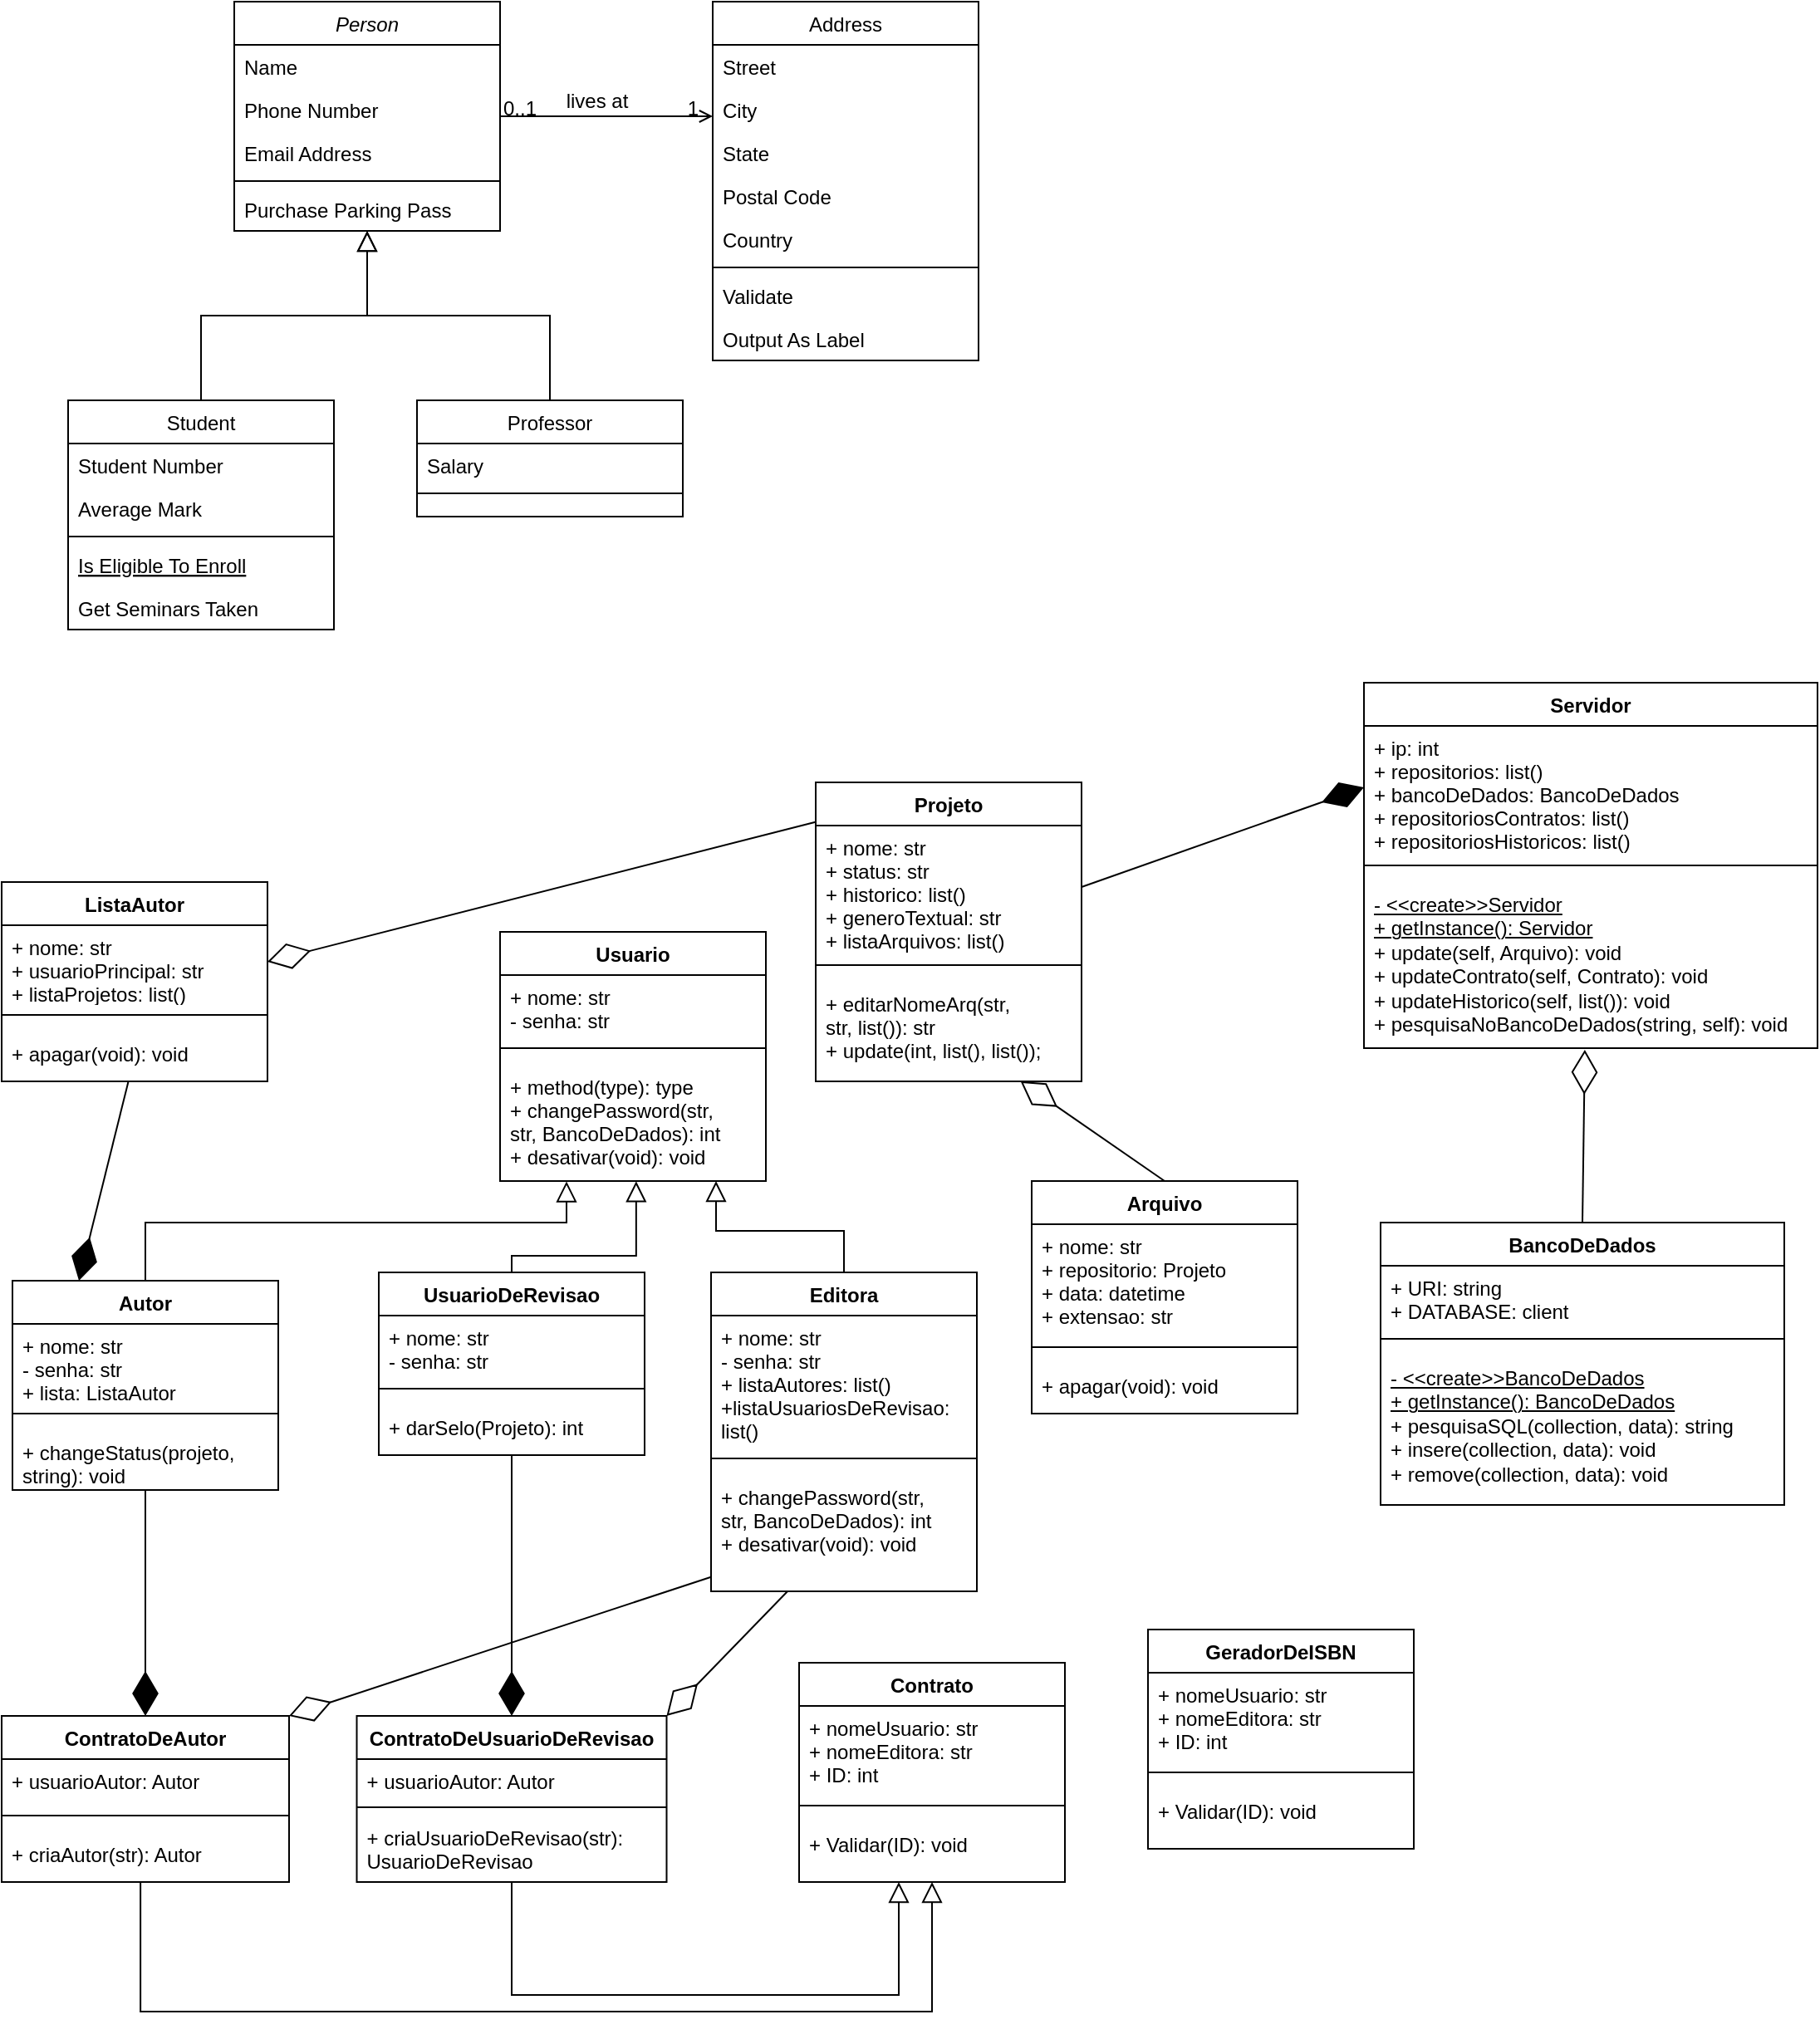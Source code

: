<mxfile version="16.5.3" type="github">
  <diagram id="C5RBs43oDa-KdzZeNtuy" name="Page-1">
    <mxGraphModel dx="827" dy="472" grid="1" gridSize="10" guides="1" tooltips="1" connect="1" arrows="1" fold="1" page="1" pageScale="1" pageWidth="827" pageHeight="1169" math="0" shadow="0">
      <root>
        <mxCell id="WIyWlLk6GJQsqaUBKTNV-0" />
        <mxCell id="WIyWlLk6GJQsqaUBKTNV-1" parent="WIyWlLk6GJQsqaUBKTNV-0" />
        <mxCell id="zkfFHV4jXpPFQw0GAbJ--0" value="Person" style="swimlane;fontStyle=2;align=center;verticalAlign=top;childLayout=stackLayout;horizontal=1;startSize=26;horizontalStack=0;resizeParent=1;resizeLast=0;collapsible=1;marginBottom=0;rounded=0;shadow=0;strokeWidth=1;" parent="WIyWlLk6GJQsqaUBKTNV-1" vertex="1">
          <mxGeometry x="160" y="130" width="160" height="138" as="geometry">
            <mxRectangle x="230" y="140" width="160" height="26" as="alternateBounds" />
          </mxGeometry>
        </mxCell>
        <mxCell id="zkfFHV4jXpPFQw0GAbJ--1" value="Name" style="text;align=left;verticalAlign=top;spacingLeft=4;spacingRight=4;overflow=hidden;rotatable=0;points=[[0,0.5],[1,0.5]];portConstraint=eastwest;" parent="zkfFHV4jXpPFQw0GAbJ--0" vertex="1">
          <mxGeometry y="26" width="160" height="26" as="geometry" />
        </mxCell>
        <mxCell id="zkfFHV4jXpPFQw0GAbJ--2" value="Phone Number" style="text;align=left;verticalAlign=top;spacingLeft=4;spacingRight=4;overflow=hidden;rotatable=0;points=[[0,0.5],[1,0.5]];portConstraint=eastwest;rounded=0;shadow=0;html=0;" parent="zkfFHV4jXpPFQw0GAbJ--0" vertex="1">
          <mxGeometry y="52" width="160" height="26" as="geometry" />
        </mxCell>
        <mxCell id="zkfFHV4jXpPFQw0GAbJ--3" value="Email Address" style="text;align=left;verticalAlign=top;spacingLeft=4;spacingRight=4;overflow=hidden;rotatable=0;points=[[0,0.5],[1,0.5]];portConstraint=eastwest;rounded=0;shadow=0;html=0;" parent="zkfFHV4jXpPFQw0GAbJ--0" vertex="1">
          <mxGeometry y="78" width="160" height="26" as="geometry" />
        </mxCell>
        <mxCell id="zkfFHV4jXpPFQw0GAbJ--4" value="" style="line;html=1;strokeWidth=1;align=left;verticalAlign=middle;spacingTop=-1;spacingLeft=3;spacingRight=3;rotatable=0;labelPosition=right;points=[];portConstraint=eastwest;" parent="zkfFHV4jXpPFQw0GAbJ--0" vertex="1">
          <mxGeometry y="104" width="160" height="8" as="geometry" />
        </mxCell>
        <mxCell id="zkfFHV4jXpPFQw0GAbJ--5" value="Purchase Parking Pass" style="text;align=left;verticalAlign=top;spacingLeft=4;spacingRight=4;overflow=hidden;rotatable=0;points=[[0,0.5],[1,0.5]];portConstraint=eastwest;" parent="zkfFHV4jXpPFQw0GAbJ--0" vertex="1">
          <mxGeometry y="112" width="160" height="26" as="geometry" />
        </mxCell>
        <mxCell id="zkfFHV4jXpPFQw0GAbJ--6" value="Student" style="swimlane;fontStyle=0;align=center;verticalAlign=top;childLayout=stackLayout;horizontal=1;startSize=26;horizontalStack=0;resizeParent=1;resizeLast=0;collapsible=1;marginBottom=0;rounded=0;shadow=0;strokeWidth=1;" parent="WIyWlLk6GJQsqaUBKTNV-1" vertex="1">
          <mxGeometry x="60" y="370" width="160" height="138" as="geometry">
            <mxRectangle x="130" y="380" width="160" height="26" as="alternateBounds" />
          </mxGeometry>
        </mxCell>
        <mxCell id="zkfFHV4jXpPFQw0GAbJ--7" value="Student Number" style="text;align=left;verticalAlign=top;spacingLeft=4;spacingRight=4;overflow=hidden;rotatable=0;points=[[0,0.5],[1,0.5]];portConstraint=eastwest;" parent="zkfFHV4jXpPFQw0GAbJ--6" vertex="1">
          <mxGeometry y="26" width="160" height="26" as="geometry" />
        </mxCell>
        <mxCell id="zkfFHV4jXpPFQw0GAbJ--8" value="Average Mark" style="text;align=left;verticalAlign=top;spacingLeft=4;spacingRight=4;overflow=hidden;rotatable=0;points=[[0,0.5],[1,0.5]];portConstraint=eastwest;rounded=0;shadow=0;html=0;" parent="zkfFHV4jXpPFQw0GAbJ--6" vertex="1">
          <mxGeometry y="52" width="160" height="26" as="geometry" />
        </mxCell>
        <mxCell id="zkfFHV4jXpPFQw0GAbJ--9" value="" style="line;html=1;strokeWidth=1;align=left;verticalAlign=middle;spacingTop=-1;spacingLeft=3;spacingRight=3;rotatable=0;labelPosition=right;points=[];portConstraint=eastwest;" parent="zkfFHV4jXpPFQw0GAbJ--6" vertex="1">
          <mxGeometry y="78" width="160" height="8" as="geometry" />
        </mxCell>
        <mxCell id="zkfFHV4jXpPFQw0GAbJ--10" value="Is Eligible To Enroll" style="text;align=left;verticalAlign=top;spacingLeft=4;spacingRight=4;overflow=hidden;rotatable=0;points=[[0,0.5],[1,0.5]];portConstraint=eastwest;fontStyle=4" parent="zkfFHV4jXpPFQw0GAbJ--6" vertex="1">
          <mxGeometry y="86" width="160" height="26" as="geometry" />
        </mxCell>
        <mxCell id="zkfFHV4jXpPFQw0GAbJ--11" value="Get Seminars Taken" style="text;align=left;verticalAlign=top;spacingLeft=4;spacingRight=4;overflow=hidden;rotatable=0;points=[[0,0.5],[1,0.5]];portConstraint=eastwest;" parent="zkfFHV4jXpPFQw0GAbJ--6" vertex="1">
          <mxGeometry y="112" width="160" height="26" as="geometry" />
        </mxCell>
        <mxCell id="zkfFHV4jXpPFQw0GAbJ--12" value="" style="endArrow=block;endSize=10;endFill=0;shadow=0;strokeWidth=1;rounded=0;edgeStyle=elbowEdgeStyle;elbow=vertical;" parent="WIyWlLk6GJQsqaUBKTNV-1" source="zkfFHV4jXpPFQw0GAbJ--6" target="zkfFHV4jXpPFQw0GAbJ--0" edge="1">
          <mxGeometry width="160" relative="1" as="geometry">
            <mxPoint x="140" y="213" as="sourcePoint" />
            <mxPoint x="140" y="213" as="targetPoint" />
          </mxGeometry>
        </mxCell>
        <mxCell id="zkfFHV4jXpPFQw0GAbJ--13" value="Professor" style="swimlane;fontStyle=0;align=center;verticalAlign=top;childLayout=stackLayout;horizontal=1;startSize=26;horizontalStack=0;resizeParent=1;resizeLast=0;collapsible=1;marginBottom=0;rounded=0;shadow=0;strokeWidth=1;" parent="WIyWlLk6GJQsqaUBKTNV-1" vertex="1">
          <mxGeometry x="270" y="370" width="160" height="70" as="geometry">
            <mxRectangle x="340" y="380" width="170" height="26" as="alternateBounds" />
          </mxGeometry>
        </mxCell>
        <mxCell id="zkfFHV4jXpPFQw0GAbJ--14" value="Salary" style="text;align=left;verticalAlign=top;spacingLeft=4;spacingRight=4;overflow=hidden;rotatable=0;points=[[0,0.5],[1,0.5]];portConstraint=eastwest;" parent="zkfFHV4jXpPFQw0GAbJ--13" vertex="1">
          <mxGeometry y="26" width="160" height="26" as="geometry" />
        </mxCell>
        <mxCell id="zkfFHV4jXpPFQw0GAbJ--15" value="" style="line;html=1;strokeWidth=1;align=left;verticalAlign=middle;spacingTop=-1;spacingLeft=3;spacingRight=3;rotatable=0;labelPosition=right;points=[];portConstraint=eastwest;" parent="zkfFHV4jXpPFQw0GAbJ--13" vertex="1">
          <mxGeometry y="52" width="160" height="8" as="geometry" />
        </mxCell>
        <mxCell id="zkfFHV4jXpPFQw0GAbJ--16" value="" style="endArrow=block;endSize=10;endFill=0;shadow=0;strokeWidth=1;rounded=0;edgeStyle=elbowEdgeStyle;elbow=vertical;" parent="WIyWlLk6GJQsqaUBKTNV-1" source="zkfFHV4jXpPFQw0GAbJ--13" target="zkfFHV4jXpPFQw0GAbJ--0" edge="1">
          <mxGeometry width="160" relative="1" as="geometry">
            <mxPoint x="150" y="383" as="sourcePoint" />
            <mxPoint x="250" y="281" as="targetPoint" />
          </mxGeometry>
        </mxCell>
        <mxCell id="zkfFHV4jXpPFQw0GAbJ--17" value="Address" style="swimlane;fontStyle=0;align=center;verticalAlign=top;childLayout=stackLayout;horizontal=1;startSize=26;horizontalStack=0;resizeParent=1;resizeLast=0;collapsible=1;marginBottom=0;rounded=0;shadow=0;strokeWidth=1;" parent="WIyWlLk6GJQsqaUBKTNV-1" vertex="1">
          <mxGeometry x="448" y="130" width="160" height="216" as="geometry">
            <mxRectangle x="550" y="140" width="160" height="26" as="alternateBounds" />
          </mxGeometry>
        </mxCell>
        <mxCell id="zkfFHV4jXpPFQw0GAbJ--18" value="Street" style="text;align=left;verticalAlign=top;spacingLeft=4;spacingRight=4;overflow=hidden;rotatable=0;points=[[0,0.5],[1,0.5]];portConstraint=eastwest;" parent="zkfFHV4jXpPFQw0GAbJ--17" vertex="1">
          <mxGeometry y="26" width="160" height="26" as="geometry" />
        </mxCell>
        <mxCell id="zkfFHV4jXpPFQw0GAbJ--19" value="City" style="text;align=left;verticalAlign=top;spacingLeft=4;spacingRight=4;overflow=hidden;rotatable=0;points=[[0,0.5],[1,0.5]];portConstraint=eastwest;rounded=0;shadow=0;html=0;" parent="zkfFHV4jXpPFQw0GAbJ--17" vertex="1">
          <mxGeometry y="52" width="160" height="26" as="geometry" />
        </mxCell>
        <mxCell id="zkfFHV4jXpPFQw0GAbJ--20" value="State" style="text;align=left;verticalAlign=top;spacingLeft=4;spacingRight=4;overflow=hidden;rotatable=0;points=[[0,0.5],[1,0.5]];portConstraint=eastwest;rounded=0;shadow=0;html=0;" parent="zkfFHV4jXpPFQw0GAbJ--17" vertex="1">
          <mxGeometry y="78" width="160" height="26" as="geometry" />
        </mxCell>
        <mxCell id="zkfFHV4jXpPFQw0GAbJ--21" value="Postal Code" style="text;align=left;verticalAlign=top;spacingLeft=4;spacingRight=4;overflow=hidden;rotatable=0;points=[[0,0.5],[1,0.5]];portConstraint=eastwest;rounded=0;shadow=0;html=0;" parent="zkfFHV4jXpPFQw0GAbJ--17" vertex="1">
          <mxGeometry y="104" width="160" height="26" as="geometry" />
        </mxCell>
        <mxCell id="zkfFHV4jXpPFQw0GAbJ--22" value="Country" style="text;align=left;verticalAlign=top;spacingLeft=4;spacingRight=4;overflow=hidden;rotatable=0;points=[[0,0.5],[1,0.5]];portConstraint=eastwest;rounded=0;shadow=0;html=0;" parent="zkfFHV4jXpPFQw0GAbJ--17" vertex="1">
          <mxGeometry y="130" width="160" height="26" as="geometry" />
        </mxCell>
        <mxCell id="zkfFHV4jXpPFQw0GAbJ--23" value="" style="line;html=1;strokeWidth=1;align=left;verticalAlign=middle;spacingTop=-1;spacingLeft=3;spacingRight=3;rotatable=0;labelPosition=right;points=[];portConstraint=eastwest;" parent="zkfFHV4jXpPFQw0GAbJ--17" vertex="1">
          <mxGeometry y="156" width="160" height="8" as="geometry" />
        </mxCell>
        <mxCell id="zkfFHV4jXpPFQw0GAbJ--24" value="Validate" style="text;align=left;verticalAlign=top;spacingLeft=4;spacingRight=4;overflow=hidden;rotatable=0;points=[[0,0.5],[1,0.5]];portConstraint=eastwest;" parent="zkfFHV4jXpPFQw0GAbJ--17" vertex="1">
          <mxGeometry y="164" width="160" height="26" as="geometry" />
        </mxCell>
        <mxCell id="zkfFHV4jXpPFQw0GAbJ--25" value="Output As Label" style="text;align=left;verticalAlign=top;spacingLeft=4;spacingRight=4;overflow=hidden;rotatable=0;points=[[0,0.5],[1,0.5]];portConstraint=eastwest;" parent="zkfFHV4jXpPFQw0GAbJ--17" vertex="1">
          <mxGeometry y="190" width="160" height="26" as="geometry" />
        </mxCell>
        <mxCell id="zkfFHV4jXpPFQw0GAbJ--26" value="" style="endArrow=open;shadow=0;strokeWidth=1;rounded=0;endFill=1;edgeStyle=elbowEdgeStyle;elbow=vertical;" parent="WIyWlLk6GJQsqaUBKTNV-1" source="zkfFHV4jXpPFQw0GAbJ--0" target="zkfFHV4jXpPFQw0GAbJ--17" edge="1">
          <mxGeometry x="0.5" y="41" relative="1" as="geometry">
            <mxPoint x="320" y="202" as="sourcePoint" />
            <mxPoint x="480" y="202" as="targetPoint" />
            <mxPoint x="-40" y="32" as="offset" />
          </mxGeometry>
        </mxCell>
        <mxCell id="zkfFHV4jXpPFQw0GAbJ--27" value="0..1" style="resizable=0;align=left;verticalAlign=bottom;labelBackgroundColor=none;fontSize=12;" parent="zkfFHV4jXpPFQw0GAbJ--26" connectable="0" vertex="1">
          <mxGeometry x="-1" relative="1" as="geometry">
            <mxPoint y="4" as="offset" />
          </mxGeometry>
        </mxCell>
        <mxCell id="zkfFHV4jXpPFQw0GAbJ--28" value="1" style="resizable=0;align=right;verticalAlign=bottom;labelBackgroundColor=none;fontSize=12;" parent="zkfFHV4jXpPFQw0GAbJ--26" connectable="0" vertex="1">
          <mxGeometry x="1" relative="1" as="geometry">
            <mxPoint x="-7" y="4" as="offset" />
          </mxGeometry>
        </mxCell>
        <mxCell id="zkfFHV4jXpPFQw0GAbJ--29" value="lives at" style="text;html=1;resizable=0;points=[];;align=center;verticalAlign=middle;labelBackgroundColor=none;rounded=0;shadow=0;strokeWidth=1;fontSize=12;" parent="zkfFHV4jXpPFQw0GAbJ--26" vertex="1" connectable="0">
          <mxGeometry x="0.5" y="49" relative="1" as="geometry">
            <mxPoint x="-38" y="40" as="offset" />
          </mxGeometry>
        </mxCell>
        <mxCell id="7seZj-9RwBSpQ4ibEDFT-30" value="Usuario" style="swimlane;fontStyle=1;align=center;verticalAlign=top;childLayout=stackLayout;horizontal=1;startSize=26;horizontalStack=0;resizeParent=1;resizeParentMax=0;resizeLast=0;collapsible=1;marginBottom=0;" parent="WIyWlLk6GJQsqaUBKTNV-1" vertex="1">
          <mxGeometry x="320" y="690" width="160" height="150" as="geometry" />
        </mxCell>
        <mxCell id="7seZj-9RwBSpQ4ibEDFT-31" value="+ nome: str&#xa;- senha: str" style="text;strokeColor=none;fillColor=none;align=left;verticalAlign=top;spacingLeft=4;spacingRight=4;overflow=hidden;rotatable=0;points=[[0,0.5],[1,0.5]];portConstraint=eastwest;" parent="7seZj-9RwBSpQ4ibEDFT-30" vertex="1">
          <mxGeometry y="26" width="160" height="34" as="geometry" />
        </mxCell>
        <mxCell id="7seZj-9RwBSpQ4ibEDFT-32" value="" style="line;strokeWidth=1;fillColor=none;align=left;verticalAlign=middle;spacingTop=-1;spacingLeft=3;spacingRight=3;rotatable=0;labelPosition=right;points=[];portConstraint=eastwest;" parent="7seZj-9RwBSpQ4ibEDFT-30" vertex="1">
          <mxGeometry y="60" width="160" height="20" as="geometry" />
        </mxCell>
        <mxCell id="7seZj-9RwBSpQ4ibEDFT-33" value="+ method(type): type&#xa;+ changePassword(str,&#xa;str, BancoDeDados): int&#xa;+ desativar(void): void " style="text;strokeColor=none;fillColor=none;align=left;verticalAlign=top;spacingLeft=4;spacingRight=4;overflow=hidden;rotatable=0;points=[[0,0.5],[1,0.5]];portConstraint=eastwest;" parent="7seZj-9RwBSpQ4ibEDFT-30" vertex="1">
          <mxGeometry y="80" width="160" height="70" as="geometry" />
        </mxCell>
        <mxCell id="7seZj-9RwBSpQ4ibEDFT-34" value="Autor" style="swimlane;fontStyle=1;align=center;verticalAlign=top;childLayout=stackLayout;horizontal=1;startSize=26;horizontalStack=0;resizeParent=1;resizeParentMax=0;resizeLast=0;collapsible=1;marginBottom=0;" parent="WIyWlLk6GJQsqaUBKTNV-1" vertex="1">
          <mxGeometry x="26.5" y="900" width="160" height="126" as="geometry" />
        </mxCell>
        <mxCell id="7seZj-9RwBSpQ4ibEDFT-35" value="+ nome: str&#xa;- senha: str&#xa;+ lista: ListaAutor" style="text;strokeColor=none;fillColor=none;align=left;verticalAlign=top;spacingLeft=4;spacingRight=4;overflow=hidden;rotatable=0;points=[[0,0.5],[1,0.5]];portConstraint=eastwest;" parent="7seZj-9RwBSpQ4ibEDFT-34" vertex="1">
          <mxGeometry y="26" width="160" height="44" as="geometry" />
        </mxCell>
        <mxCell id="7seZj-9RwBSpQ4ibEDFT-36" value="" style="line;strokeWidth=1;fillColor=none;align=left;verticalAlign=middle;spacingTop=-1;spacingLeft=3;spacingRight=3;rotatable=0;labelPosition=right;points=[];portConstraint=eastwest;" parent="7seZj-9RwBSpQ4ibEDFT-34" vertex="1">
          <mxGeometry y="70" width="160" height="20" as="geometry" />
        </mxCell>
        <mxCell id="7seZj-9RwBSpQ4ibEDFT-37" value="+ changeStatus(projeto,&#xa;string): void" style="text;strokeColor=none;fillColor=none;align=left;verticalAlign=top;spacingLeft=4;spacingRight=4;overflow=hidden;rotatable=0;points=[[0,0.5],[1,0.5]];portConstraint=eastwest;" parent="7seZj-9RwBSpQ4ibEDFT-34" vertex="1">
          <mxGeometry y="90" width="160" height="36" as="geometry" />
        </mxCell>
        <mxCell id="7seZj-9RwBSpQ4ibEDFT-39" value="" style="endArrow=block;endSize=10;endFill=0;shadow=0;strokeWidth=1;rounded=0;edgeStyle=elbowEdgeStyle;elbow=vertical;exitX=0.5;exitY=0;exitDx=0;exitDy=0;entryX=0.25;entryY=1.003;entryDx=0;entryDy=0;entryPerimeter=0;" parent="WIyWlLk6GJQsqaUBKTNV-1" source="7seZj-9RwBSpQ4ibEDFT-34" target="7seZj-9RwBSpQ4ibEDFT-33" edge="1">
          <mxGeometry width="160" relative="1" as="geometry">
            <mxPoint x="387" y="959" as="sourcePoint" />
            <mxPoint x="437" y="845" as="targetPoint" />
            <Array as="points">
              <mxPoint x="407" y="865" />
              <mxPoint x="417" y="895" />
            </Array>
          </mxGeometry>
        </mxCell>
        <mxCell id="7seZj-9RwBSpQ4ibEDFT-40" value="UsuarioDeRevisao" style="swimlane;fontStyle=1;align=center;verticalAlign=top;childLayout=stackLayout;horizontal=1;startSize=26;horizontalStack=0;resizeParent=1;resizeParentMax=0;resizeLast=0;collapsible=1;marginBottom=0;" parent="WIyWlLk6GJQsqaUBKTNV-1" vertex="1">
          <mxGeometry x="247" y="895" width="160" height="110" as="geometry" />
        </mxCell>
        <mxCell id="7seZj-9RwBSpQ4ibEDFT-41" value="+ nome: str&#xa;- senha: str" style="text;strokeColor=none;fillColor=none;align=left;verticalAlign=top;spacingLeft=4;spacingRight=4;overflow=hidden;rotatable=0;points=[[0,0.5],[1,0.5]];portConstraint=eastwest;" parent="7seZj-9RwBSpQ4ibEDFT-40" vertex="1">
          <mxGeometry y="26" width="160" height="34" as="geometry" />
        </mxCell>
        <mxCell id="7seZj-9RwBSpQ4ibEDFT-42" value="" style="line;strokeWidth=1;fillColor=none;align=left;verticalAlign=middle;spacingTop=-1;spacingLeft=3;spacingRight=3;rotatable=0;labelPosition=right;points=[];portConstraint=eastwest;" parent="7seZj-9RwBSpQ4ibEDFT-40" vertex="1">
          <mxGeometry y="60" width="160" height="20" as="geometry" />
        </mxCell>
        <mxCell id="7seZj-9RwBSpQ4ibEDFT-43" value="+ darSelo(Projeto): int" style="text;strokeColor=none;fillColor=none;align=left;verticalAlign=top;spacingLeft=4;spacingRight=4;overflow=hidden;rotatable=0;points=[[0,0.5],[1,0.5]];portConstraint=eastwest;" parent="7seZj-9RwBSpQ4ibEDFT-40" vertex="1">
          <mxGeometry y="80" width="160" height="30" as="geometry" />
        </mxCell>
        <mxCell id="7seZj-9RwBSpQ4ibEDFT-49" value="" style="endArrow=block;endSize=10;endFill=0;shadow=0;strokeWidth=1;rounded=0;edgeStyle=elbowEdgeStyle;elbow=vertical;exitX=0.5;exitY=0;exitDx=0;exitDy=0;entryX=0.512;entryY=1.002;entryDx=0;entryDy=0;entryPerimeter=0;" parent="WIyWlLk6GJQsqaUBKTNV-1" source="7seZj-9RwBSpQ4ibEDFT-40" target="7seZj-9RwBSpQ4ibEDFT-33" edge="1">
          <mxGeometry width="160" relative="1" as="geometry">
            <mxPoint x="567" y="975" as="sourcePoint" />
            <mxPoint x="437" y="845" as="targetPoint" />
            <Array as="points">
              <mxPoint x="447" y="885" />
              <mxPoint x="487" y="865" />
              <mxPoint x="487" y="895" />
              <mxPoint x="497" y="905" />
            </Array>
          </mxGeometry>
        </mxCell>
        <mxCell id="7seZj-9RwBSpQ4ibEDFT-50" value="Projeto" style="swimlane;fontStyle=1;align=center;verticalAlign=top;childLayout=stackLayout;horizontal=1;startSize=26;horizontalStack=0;resizeParent=1;resizeParentMax=0;resizeLast=0;collapsible=1;marginBottom=0;" parent="WIyWlLk6GJQsqaUBKTNV-1" vertex="1">
          <mxGeometry x="510" y="600" width="160" height="180" as="geometry" />
        </mxCell>
        <mxCell id="7seZj-9RwBSpQ4ibEDFT-51" value="+ nome: str&#xa;+ status: str&#xa;+ historico: list()&#xa;+ generoTextual: str&#xa;+ listaArquivos: list()&#xa;" style="text;strokeColor=none;fillColor=none;align=left;verticalAlign=top;spacingLeft=4;spacingRight=4;overflow=hidden;rotatable=0;points=[[0,0.5],[1,0.5]];portConstraint=eastwest;" parent="7seZj-9RwBSpQ4ibEDFT-50" vertex="1">
          <mxGeometry y="26" width="160" height="74" as="geometry" />
        </mxCell>
        <mxCell id="7seZj-9RwBSpQ4ibEDFT-52" value="" style="line;strokeWidth=1;fillColor=none;align=left;verticalAlign=middle;spacingTop=-1;spacingLeft=3;spacingRight=3;rotatable=0;labelPosition=right;points=[];portConstraint=eastwest;" parent="7seZj-9RwBSpQ4ibEDFT-50" vertex="1">
          <mxGeometry y="100" width="160" height="20" as="geometry" />
        </mxCell>
        <mxCell id="7seZj-9RwBSpQ4ibEDFT-53" value="+ editarNomeArq(str, &#xa;str, list()): str&#xa;+ update(int, list(), list());" style="text;strokeColor=none;fillColor=none;align=left;verticalAlign=top;spacingLeft=4;spacingRight=4;overflow=hidden;rotatable=0;points=[[0,0.5],[1,0.5]];portConstraint=eastwest;" parent="7seZj-9RwBSpQ4ibEDFT-50" vertex="1">
          <mxGeometry y="120" width="160" height="60" as="geometry" />
        </mxCell>
        <mxCell id="LjENutwPi0jd3vjKfc23-1" value="ListaAutor" style="swimlane;fontStyle=1;align=center;verticalAlign=top;childLayout=stackLayout;horizontal=1;startSize=26;horizontalStack=0;resizeParent=1;resizeParentMax=0;resizeLast=0;collapsible=1;marginBottom=0;" parent="WIyWlLk6GJQsqaUBKTNV-1" vertex="1">
          <mxGeometry x="20" y="660" width="160" height="120" as="geometry" />
        </mxCell>
        <mxCell id="LjENutwPi0jd3vjKfc23-2" value="+ nome: str&#xa;+ usuarioPrincipal: str&#xa;+ listaProjetos: list()" style="text;strokeColor=none;fillColor=none;align=left;verticalAlign=top;spacingLeft=4;spacingRight=4;overflow=hidden;rotatable=0;points=[[0,0.5],[1,0.5]];portConstraint=eastwest;" parent="LjENutwPi0jd3vjKfc23-1" vertex="1">
          <mxGeometry y="26" width="160" height="44" as="geometry" />
        </mxCell>
        <mxCell id="LjENutwPi0jd3vjKfc23-3" value="" style="line;strokeWidth=1;fillColor=none;align=left;verticalAlign=middle;spacingTop=-1;spacingLeft=3;spacingRight=3;rotatable=0;labelPosition=right;points=[];portConstraint=eastwest;" parent="LjENutwPi0jd3vjKfc23-1" vertex="1">
          <mxGeometry y="70" width="160" height="20" as="geometry" />
        </mxCell>
        <mxCell id="LjENutwPi0jd3vjKfc23-4" value="+ apagar(void): void" style="text;strokeColor=none;fillColor=none;align=left;verticalAlign=top;spacingLeft=4;spacingRight=4;overflow=hidden;rotatable=0;points=[[0,0.5],[1,0.5]];portConstraint=eastwest;" parent="LjENutwPi0jd3vjKfc23-1" vertex="1">
          <mxGeometry y="90" width="160" height="30" as="geometry" />
        </mxCell>
        <mxCell id="LjENutwPi0jd3vjKfc23-5" value="Editora" style="swimlane;fontStyle=1;align=center;verticalAlign=top;childLayout=stackLayout;horizontal=1;startSize=26;horizontalStack=0;resizeParent=1;resizeParentMax=0;resizeLast=0;collapsible=1;marginBottom=0;" parent="WIyWlLk6GJQsqaUBKTNV-1" vertex="1">
          <mxGeometry x="447" y="895" width="160" height="192" as="geometry" />
        </mxCell>
        <mxCell id="LjENutwPi0jd3vjKfc23-6" value="+ nome: str&#xa;- senha: str&#xa;+ listaAutores: list()&#xa;+listaUsuariosDeRevisao:&#xa;list()" style="text;strokeColor=none;fillColor=none;align=left;verticalAlign=top;spacingLeft=4;spacingRight=4;overflow=hidden;rotatable=0;points=[[0,0.5],[1,0.5]];portConstraint=eastwest;" parent="LjENutwPi0jd3vjKfc23-5" vertex="1">
          <mxGeometry y="26" width="160" height="76" as="geometry" />
        </mxCell>
        <mxCell id="LjENutwPi0jd3vjKfc23-7" value="" style="line;strokeWidth=1;fillColor=none;align=left;verticalAlign=middle;spacingTop=-1;spacingLeft=3;spacingRight=3;rotatable=0;labelPosition=right;points=[];portConstraint=eastwest;" parent="LjENutwPi0jd3vjKfc23-5" vertex="1">
          <mxGeometry y="102" width="160" height="20" as="geometry" />
        </mxCell>
        <mxCell id="LjENutwPi0jd3vjKfc23-8" value="+ changePassword(str,&#xa;str, BancoDeDados): int&#xa;+ desativar(void): void " style="text;strokeColor=none;fillColor=none;align=left;verticalAlign=top;spacingLeft=4;spacingRight=4;overflow=hidden;rotatable=0;points=[[0,0.5],[1,0.5]];portConstraint=eastwest;" parent="LjENutwPi0jd3vjKfc23-5" vertex="1">
          <mxGeometry y="122" width="160" height="70" as="geometry" />
        </mxCell>
        <mxCell id="LjENutwPi0jd3vjKfc23-9" value="ContratoDeAutor" style="swimlane;fontStyle=1;align=center;verticalAlign=top;childLayout=stackLayout;horizontal=1;startSize=26;horizontalStack=0;resizeParent=1;resizeParentMax=0;resizeLast=0;collapsible=1;marginBottom=0;" parent="WIyWlLk6GJQsqaUBKTNV-1" vertex="1">
          <mxGeometry x="20" y="1162" width="173" height="100" as="geometry" />
        </mxCell>
        <mxCell id="LjENutwPi0jd3vjKfc23-10" value="+ usuarioAutor: Autor" style="text;strokeColor=none;fillColor=none;align=left;verticalAlign=top;spacingLeft=4;spacingRight=4;overflow=hidden;rotatable=0;points=[[0,0.5],[1,0.5]];portConstraint=eastwest;" parent="LjENutwPi0jd3vjKfc23-9" vertex="1">
          <mxGeometry y="26" width="173" height="24" as="geometry" />
        </mxCell>
        <mxCell id="LjENutwPi0jd3vjKfc23-11" value="" style="line;strokeWidth=1;fillColor=none;align=left;verticalAlign=middle;spacingTop=-1;spacingLeft=3;spacingRight=3;rotatable=0;labelPosition=right;points=[];portConstraint=eastwest;" parent="LjENutwPi0jd3vjKfc23-9" vertex="1">
          <mxGeometry y="50" width="173" height="20" as="geometry" />
        </mxCell>
        <mxCell id="LjENutwPi0jd3vjKfc23-12" value="+ criaAutor(str): Autor" style="text;strokeColor=none;fillColor=none;align=left;verticalAlign=top;spacingLeft=4;spacingRight=4;overflow=hidden;rotatable=0;points=[[0,0.5],[1,0.5]];portConstraint=eastwest;" parent="LjENutwPi0jd3vjKfc23-9" vertex="1">
          <mxGeometry y="70" width="173" height="30" as="geometry" />
        </mxCell>
        <mxCell id="LjENutwPi0jd3vjKfc23-17" value="Contrato" style="swimlane;fontStyle=1;align=center;verticalAlign=top;childLayout=stackLayout;horizontal=1;startSize=26;horizontalStack=0;resizeParent=1;resizeParentMax=0;resizeLast=0;collapsible=1;marginBottom=0;" parent="WIyWlLk6GJQsqaUBKTNV-1" vertex="1">
          <mxGeometry x="500" y="1130" width="160" height="132" as="geometry" />
        </mxCell>
        <mxCell id="LjENutwPi0jd3vjKfc23-18" value="+ nomeUsuario: str&#xa;+ nomeEditora: str&#xa;+ ID: int" style="text;strokeColor=none;fillColor=none;align=left;verticalAlign=top;spacingLeft=4;spacingRight=4;overflow=hidden;rotatable=0;points=[[0,0.5],[1,0.5]];portConstraint=eastwest;" parent="LjENutwPi0jd3vjKfc23-17" vertex="1">
          <mxGeometry y="26" width="160" height="50" as="geometry" />
        </mxCell>
        <mxCell id="LjENutwPi0jd3vjKfc23-19" value="" style="line;strokeWidth=1;fillColor=none;align=left;verticalAlign=middle;spacingTop=-1;spacingLeft=3;spacingRight=3;rotatable=0;labelPosition=right;points=[];portConstraint=eastwest;" parent="LjENutwPi0jd3vjKfc23-17" vertex="1">
          <mxGeometry y="76" width="160" height="20" as="geometry" />
        </mxCell>
        <mxCell id="LjENutwPi0jd3vjKfc23-20" value="+ Validar(ID): void" style="text;strokeColor=none;fillColor=none;align=left;verticalAlign=top;spacingLeft=4;spacingRight=4;overflow=hidden;rotatable=0;points=[[0,0.5],[1,0.5]];portConstraint=eastwest;" parent="LjENutwPi0jd3vjKfc23-17" vertex="1">
          <mxGeometry y="96" width="160" height="36" as="geometry" />
        </mxCell>
        <mxCell id="LjENutwPi0jd3vjKfc23-21" value="Arquivo" style="swimlane;fontStyle=1;align=center;verticalAlign=top;childLayout=stackLayout;horizontal=1;startSize=26;horizontalStack=0;resizeParent=1;resizeParentMax=0;resizeLast=0;collapsible=1;marginBottom=0;" parent="WIyWlLk6GJQsqaUBKTNV-1" vertex="1">
          <mxGeometry x="640" y="840" width="160" height="140" as="geometry" />
        </mxCell>
        <mxCell id="LjENutwPi0jd3vjKfc23-22" value="+ nome: str&#xa;+ repositorio: Projeto&#xa;+ data: datetime&#xa;+ extensao: str" style="text;strokeColor=none;fillColor=none;align=left;verticalAlign=top;spacingLeft=4;spacingRight=4;overflow=hidden;rotatable=0;points=[[0,0.5],[1,0.5]];portConstraint=eastwest;" parent="LjENutwPi0jd3vjKfc23-21" vertex="1">
          <mxGeometry y="26" width="160" height="64" as="geometry" />
        </mxCell>
        <mxCell id="LjENutwPi0jd3vjKfc23-23" value="" style="line;strokeWidth=1;fillColor=none;align=left;verticalAlign=middle;spacingTop=-1;spacingLeft=3;spacingRight=3;rotatable=0;labelPosition=right;points=[];portConstraint=eastwest;" parent="LjENutwPi0jd3vjKfc23-21" vertex="1">
          <mxGeometry y="90" width="160" height="20" as="geometry" />
        </mxCell>
        <mxCell id="LjENutwPi0jd3vjKfc23-24" value="+ apagar(void): void" style="text;strokeColor=none;fillColor=none;align=left;verticalAlign=top;spacingLeft=4;spacingRight=4;overflow=hidden;rotatable=0;points=[[0,0.5],[1,0.5]];portConstraint=eastwest;" parent="LjENutwPi0jd3vjKfc23-21" vertex="1">
          <mxGeometry y="110" width="160" height="30" as="geometry" />
        </mxCell>
        <mxCell id="LjENutwPi0jd3vjKfc23-26" value="" style="endArrow=diamondThin;endFill=0;endSize=24;html=1;rounded=0;exitX=-0.001;exitY=-0.029;exitDx=0;exitDy=0;entryX=1;entryY=0.5;entryDx=0;entryDy=0;exitPerimeter=0;" parent="WIyWlLk6GJQsqaUBKTNV-1" source="7seZj-9RwBSpQ4ibEDFT-51" target="LjENutwPi0jd3vjKfc23-2" edge="1">
          <mxGeometry width="160" relative="1" as="geometry">
            <mxPoint x="490" y="910" as="sourcePoint" />
            <mxPoint x="650" y="910" as="targetPoint" />
          </mxGeometry>
        </mxCell>
        <mxCell id="LjENutwPi0jd3vjKfc23-27" value="" style="endArrow=diamondThin;endFill=0;endSize=24;html=1;rounded=0;exitX=0.5;exitY=0;exitDx=0;exitDy=0;" parent="WIyWlLk6GJQsqaUBKTNV-1" source="LjENutwPi0jd3vjKfc23-21" target="7seZj-9RwBSpQ4ibEDFT-53" edge="1">
          <mxGeometry width="160" relative="1" as="geometry">
            <mxPoint x="770" y="863" as="sourcePoint" />
            <mxPoint x="657" y="718" as="targetPoint" />
          </mxGeometry>
        </mxCell>
        <mxCell id="LjENutwPi0jd3vjKfc23-28" value="" style="endArrow=block;endSize=10;endFill=0;shadow=0;strokeWidth=1;rounded=0;edgeStyle=elbowEdgeStyle;elbow=vertical;exitX=0.5;exitY=0;exitDx=0;exitDy=0;" parent="WIyWlLk6GJQsqaUBKTNV-1" source="LjENutwPi0jd3vjKfc23-5" target="7seZj-9RwBSpQ4ibEDFT-33" edge="1">
          <mxGeometry width="160" relative="1" as="geometry">
            <mxPoint x="337" y="905.0" as="sourcePoint" />
            <mxPoint x="388.92" y="820.14" as="targetPoint" />
            <Array as="points">
              <mxPoint x="450" y="870" />
              <mxPoint x="457" y="895" />
              <mxPoint x="497" y="875" />
              <mxPoint x="497" y="905" />
              <mxPoint x="507" y="915" />
            </Array>
          </mxGeometry>
        </mxCell>
        <mxCell id="LjENutwPi0jd3vjKfc23-30" value="" style="endArrow=diamondThin;endFill=1;endSize=24;html=1;rounded=0;entryX=0.5;entryY=0;entryDx=0;entryDy=0;" parent="WIyWlLk6GJQsqaUBKTNV-1" source="7seZj-9RwBSpQ4ibEDFT-43" target="LjENutwPi0jd3vjKfc23-39" edge="1">
          <mxGeometry width="160" relative="1" as="geometry">
            <mxPoint x="490" y="1020" as="sourcePoint" />
            <mxPoint x="230" y="1090" as="targetPoint" />
          </mxGeometry>
        </mxCell>
        <mxCell id="LjENutwPi0jd3vjKfc23-31" value="" style="endArrow=diamondThin;endFill=1;endSize=24;html=1;rounded=0;entryX=0.5;entryY=0;entryDx=0;entryDy=0;" parent="WIyWlLk6GJQsqaUBKTNV-1" source="7seZj-9RwBSpQ4ibEDFT-37" target="LjENutwPi0jd3vjKfc23-9" edge="1">
          <mxGeometry width="160" relative="1" as="geometry">
            <mxPoint x="335.194" y="1085.0" as="sourcePoint" />
            <mxPoint x="190" y="1070" as="targetPoint" />
          </mxGeometry>
        </mxCell>
        <mxCell id="LjENutwPi0jd3vjKfc23-35" value="" style="endArrow=block;endSize=10;endFill=0;shadow=0;strokeWidth=1;rounded=0;edgeStyle=elbowEdgeStyle;elbow=vertical;" parent="WIyWlLk6GJQsqaUBKTNV-1" source="LjENutwPi0jd3vjKfc23-42" target="LjENutwPi0jd3vjKfc23-20" edge="1">
          <mxGeometry width="160" relative="1" as="geometry">
            <mxPoint x="107.69" y="1269.08" as="sourcePoint" />
            <mxPoint x="129.97" y="1320.0" as="targetPoint" />
            <Array as="points">
              <mxPoint x="560" y="1330" />
              <mxPoint x="470" y="1300" />
              <mxPoint x="250" y="1398.86" />
              <mxPoint x="290" y="1378.86" />
              <mxPoint x="290" y="1408.86" />
              <mxPoint x="300" y="1418.86" />
            </Array>
          </mxGeometry>
        </mxCell>
        <mxCell id="LjENutwPi0jd3vjKfc23-36" value="" style="endArrow=block;endSize=10;endFill=0;shadow=0;strokeWidth=1;rounded=0;edgeStyle=elbowEdgeStyle;elbow=vertical;exitX=0.483;exitY=1.01;exitDx=0;exitDy=0;exitPerimeter=0;" parent="WIyWlLk6GJQsqaUBKTNV-1" source="LjENutwPi0jd3vjKfc23-12" target="LjENutwPi0jd3vjKfc23-20" edge="1">
          <mxGeometry width="160" relative="1" as="geometry">
            <mxPoint x="117.69" y="1313.08" as="sourcePoint" />
            <mxPoint x="600" y="1350.0" as="targetPoint" />
            <Array as="points">
              <mxPoint x="580" y="1340" />
              <mxPoint x="600" y="1320" />
              <mxPoint x="510" y="1350" />
              <mxPoint x="530" y="1340" />
              <mxPoint x="470" y="1370" />
              <mxPoint x="550" y="1340" />
              <mxPoint x="430" y="1380" />
              <mxPoint x="260" y="1408.86" />
              <mxPoint x="300" y="1388.86" />
              <mxPoint x="300" y="1418.86" />
              <mxPoint x="310" y="1428.86" />
            </Array>
          </mxGeometry>
        </mxCell>
        <mxCell id="LjENutwPi0jd3vjKfc23-37" value="" style="endArrow=diamondThin;endFill=0;endSize=24;html=1;rounded=0;entryX=1;entryY=0;entryDx=0;entryDy=0;" parent="WIyWlLk6GJQsqaUBKTNV-1" source="LjENutwPi0jd3vjKfc23-8" target="LjENutwPi0jd3vjKfc23-39" edge="1">
          <mxGeometry width="160" relative="1" as="geometry">
            <mxPoint x="850" y="1000.0" as="sourcePoint" />
            <mxPoint x="212.0" y="1150" as="targetPoint" />
          </mxGeometry>
        </mxCell>
        <mxCell id="LjENutwPi0jd3vjKfc23-38" value="" style="endArrow=diamondThin;endFill=0;endSize=24;html=1;rounded=0;entryX=1;entryY=0;entryDx=0;entryDy=0;" parent="WIyWlLk6GJQsqaUBKTNV-1" source="LjENutwPi0jd3vjKfc23-8" target="LjENutwPi0jd3vjKfc23-9" edge="1">
          <mxGeometry width="160" relative="1" as="geometry">
            <mxPoint x="509.96" y="1059.97" as="sourcePoint" />
            <mxPoint x="222" y="1160" as="targetPoint" />
          </mxGeometry>
        </mxCell>
        <mxCell id="LjENutwPi0jd3vjKfc23-39" value="ContratoDeUsuarioDeRevisao" style="swimlane;fontStyle=1;align=center;verticalAlign=top;childLayout=stackLayout;horizontal=1;startSize=26;horizontalStack=0;resizeParent=1;resizeParentMax=0;resizeLast=0;collapsible=1;marginBottom=0;" parent="WIyWlLk6GJQsqaUBKTNV-1" vertex="1">
          <mxGeometry x="233.75" y="1162" width="186.5" height="100" as="geometry" />
        </mxCell>
        <mxCell id="LjENutwPi0jd3vjKfc23-40" value="+ usuarioAutor: Autor" style="text;strokeColor=none;fillColor=none;align=left;verticalAlign=top;spacingLeft=4;spacingRight=4;overflow=hidden;rotatable=0;points=[[0,0.5],[1,0.5]];portConstraint=eastwest;" parent="LjENutwPi0jd3vjKfc23-39" vertex="1">
          <mxGeometry y="26" width="186.5" height="24" as="geometry" />
        </mxCell>
        <mxCell id="LjENutwPi0jd3vjKfc23-41" value="" style="line;strokeWidth=1;fillColor=none;align=left;verticalAlign=middle;spacingTop=-1;spacingLeft=3;spacingRight=3;rotatable=0;labelPosition=right;points=[];portConstraint=eastwest;" parent="LjENutwPi0jd3vjKfc23-39" vertex="1">
          <mxGeometry y="50" width="186.5" height="10" as="geometry" />
        </mxCell>
        <mxCell id="LjENutwPi0jd3vjKfc23-42" value="+ criaUsuarioDeRevisao(str): &#xa;UsuarioDeRevisao" style="text;strokeColor=none;fillColor=none;align=left;verticalAlign=top;spacingLeft=4;spacingRight=4;overflow=hidden;rotatable=0;points=[[0,0.5],[1,0.5]];portConstraint=eastwest;" parent="LjENutwPi0jd3vjKfc23-39" vertex="1">
          <mxGeometry y="60" width="186.5" height="40" as="geometry" />
        </mxCell>
        <mxCell id="LjENutwPi0jd3vjKfc23-43" value="" style="endArrow=diamondThin;endFill=1;endSize=24;html=1;rounded=0;entryX=0.25;entryY=0;entryDx=0;entryDy=0;" parent="WIyWlLk6GJQsqaUBKTNV-1" source="LjENutwPi0jd3vjKfc23-4" target="7seZj-9RwBSpQ4ibEDFT-34" edge="1">
          <mxGeometry width="160" relative="1" as="geometry">
            <mxPoint x="116.5" y="1026" as="sourcePoint" />
            <mxPoint x="116.5" y="1172.0" as="targetPoint" />
          </mxGeometry>
        </mxCell>
        <mxCell id="LjENutwPi0jd3vjKfc23-44" value="Servidor" style="swimlane;fontStyle=1;align=center;verticalAlign=top;childLayout=stackLayout;horizontal=1;startSize=26;horizontalStack=0;resizeParent=1;resizeParentMax=0;resizeLast=0;collapsible=1;marginBottom=0;" parent="WIyWlLk6GJQsqaUBKTNV-1" vertex="1">
          <mxGeometry x="840" y="540" width="273" height="220" as="geometry" />
        </mxCell>
        <mxCell id="LjENutwPi0jd3vjKfc23-45" value="+ ip: int&#xa;+ repositorios: list()&#xa;+ bancoDeDados: BancoDeDados&#xa;+ repositoriosContratos: list()&#xa;+ repositoriosHistoricos: list()" style="text;strokeColor=none;fillColor=none;align=left;verticalAlign=top;spacingLeft=4;spacingRight=4;overflow=hidden;rotatable=0;points=[[0,0.5],[1,0.5]];portConstraint=eastwest;" parent="LjENutwPi0jd3vjKfc23-44" vertex="1">
          <mxGeometry y="26" width="273" height="74" as="geometry" />
        </mxCell>
        <mxCell id="LjENutwPi0jd3vjKfc23-46" value="" style="line;strokeWidth=1;fillColor=none;align=left;verticalAlign=middle;spacingTop=-1;spacingLeft=3;spacingRight=3;rotatable=0;labelPosition=right;points=[];portConstraint=eastwest;" parent="LjENutwPi0jd3vjKfc23-44" vertex="1">
          <mxGeometry y="100" width="273" height="20" as="geometry" />
        </mxCell>
        <mxCell id="LjENutwPi0jd3vjKfc23-55" value="&lt;u&gt;- &amp;lt;&amp;lt;create&amp;gt;&amp;gt;Servidor&lt;br&gt;+ getInstance(): Servidor&lt;/u&gt;&lt;br&gt;+ update(self, Arquivo): void&lt;br&gt;+ updateContrato(self, Contrato): void&lt;br&gt;+ updateHistorico(self, list()): void&lt;br&gt;+ pesquisaNoBancoDeDados(string, self): void" style="text;strokeColor=none;fillColor=none;align=left;verticalAlign=top;spacingLeft=4;spacingRight=4;overflow=hidden;rotatable=0;points=[[0,0.5],[1,0.5]];portConstraint=eastwest;html=1;" parent="LjENutwPi0jd3vjKfc23-44" vertex="1">
          <mxGeometry y="120" width="273" height="100" as="geometry" />
        </mxCell>
        <mxCell id="LjENutwPi0jd3vjKfc23-48" value="" style="endArrow=diamondThin;endFill=1;endSize=24;html=1;rounded=0;exitX=1;exitY=0.5;exitDx=0;exitDy=0;entryX=0;entryY=0.5;entryDx=0;entryDy=0;" parent="WIyWlLk6GJQsqaUBKTNV-1" source="7seZj-9RwBSpQ4ibEDFT-51" target="LjENutwPi0jd3vjKfc23-45" edge="1">
          <mxGeometry width="160" relative="1" as="geometry">
            <mxPoint x="106.278" y="790" as="sourcePoint" />
            <mxPoint x="760" y="770" as="targetPoint" />
          </mxGeometry>
        </mxCell>
        <mxCell id="LjENutwPi0jd3vjKfc23-49" value="BancoDeDados" style="swimlane;fontStyle=1;align=center;verticalAlign=top;childLayout=stackLayout;horizontal=1;startSize=26;horizontalStack=0;resizeParent=1;resizeParentMax=0;resizeLast=0;collapsible=1;marginBottom=0;" parent="WIyWlLk6GJQsqaUBKTNV-1" vertex="1">
          <mxGeometry x="850" y="865" width="243" height="170" as="geometry" />
        </mxCell>
        <mxCell id="LjENutwPi0jd3vjKfc23-50" value="+ URI: string&#xa;+ DATABASE: client" style="text;strokeColor=none;fillColor=none;align=left;verticalAlign=top;spacingLeft=4;spacingRight=4;overflow=hidden;rotatable=0;points=[[0,0.5],[1,0.5]];portConstraint=eastwest;" parent="LjENutwPi0jd3vjKfc23-49" vertex="1">
          <mxGeometry y="26" width="243" height="34" as="geometry" />
        </mxCell>
        <mxCell id="LjENutwPi0jd3vjKfc23-51" value="" style="line;strokeWidth=1;fillColor=none;align=left;verticalAlign=middle;spacingTop=-1;spacingLeft=3;spacingRight=3;rotatable=0;labelPosition=right;points=[];portConstraint=eastwest;" parent="LjENutwPi0jd3vjKfc23-49" vertex="1">
          <mxGeometry y="60" width="243" height="20" as="geometry" />
        </mxCell>
        <mxCell id="LjENutwPi0jd3vjKfc23-52" value="&lt;u&gt;- &amp;lt;&amp;lt;create&amp;gt;&amp;gt;BancoDeDados&lt;br&gt;+ getInstance(): BancoDeDados&lt;/u&gt;&lt;br&gt;+ pesquisaSQL(collection, data): string&lt;br&gt;+ insere(collection, data): void&lt;br&gt;+ remove(collection, data): void" style="text;strokeColor=none;fillColor=none;align=left;verticalAlign=top;spacingLeft=4;spacingRight=4;overflow=hidden;rotatable=0;points=[[0,0.5],[1,0.5]];portConstraint=eastwest;html=1;fontStyle=0" parent="LjENutwPi0jd3vjKfc23-49" vertex="1">
          <mxGeometry y="80" width="243" height="90" as="geometry" />
        </mxCell>
        <mxCell id="LjENutwPi0jd3vjKfc23-53" value="" style="endArrow=diamondThin;endFill=0;endSize=24;html=1;rounded=0;exitX=0.5;exitY=0;exitDx=0;exitDy=0;entryX=0.487;entryY=1.01;entryDx=0;entryDy=0;entryPerimeter=0;" parent="WIyWlLk6GJQsqaUBKTNV-1" source="LjENutwPi0jd3vjKfc23-49" edge="1" target="LjENutwPi0jd3vjKfc23-55">
          <mxGeometry width="160" relative="1" as="geometry">
            <mxPoint x="730" y="850" as="sourcePoint" />
            <mxPoint x="963.5" y="760" as="targetPoint" />
          </mxGeometry>
        </mxCell>
        <mxCell id="Kt3LrZfi9gQGw-VAY_Pv-1" value="GeradorDeISBN" style="swimlane;fontStyle=1;align=center;verticalAlign=top;childLayout=stackLayout;horizontal=1;startSize=26;horizontalStack=0;resizeParent=1;resizeParentMax=0;resizeLast=0;collapsible=1;marginBottom=0;" vertex="1" parent="WIyWlLk6GJQsqaUBKTNV-1">
          <mxGeometry x="710" y="1110" width="160" height="132" as="geometry" />
        </mxCell>
        <mxCell id="Kt3LrZfi9gQGw-VAY_Pv-2" value="+ nomeUsuario: str&#xa;+ nomeEditora: str&#xa;+ ID: int" style="text;strokeColor=none;fillColor=none;align=left;verticalAlign=top;spacingLeft=4;spacingRight=4;overflow=hidden;rotatable=0;points=[[0,0.5],[1,0.5]];portConstraint=eastwest;" vertex="1" parent="Kt3LrZfi9gQGw-VAY_Pv-1">
          <mxGeometry y="26" width="160" height="50" as="geometry" />
        </mxCell>
        <mxCell id="Kt3LrZfi9gQGw-VAY_Pv-3" value="" style="line;strokeWidth=1;fillColor=none;align=left;verticalAlign=middle;spacingTop=-1;spacingLeft=3;spacingRight=3;rotatable=0;labelPosition=right;points=[];portConstraint=eastwest;" vertex="1" parent="Kt3LrZfi9gQGw-VAY_Pv-1">
          <mxGeometry y="76" width="160" height="20" as="geometry" />
        </mxCell>
        <mxCell id="Kt3LrZfi9gQGw-VAY_Pv-4" value="+ Validar(ID): void" style="text;strokeColor=none;fillColor=none;align=left;verticalAlign=top;spacingLeft=4;spacingRight=4;overflow=hidden;rotatable=0;points=[[0,0.5],[1,0.5]];portConstraint=eastwest;" vertex="1" parent="Kt3LrZfi9gQGw-VAY_Pv-1">
          <mxGeometry y="96" width="160" height="36" as="geometry" />
        </mxCell>
      </root>
    </mxGraphModel>
  </diagram>
</mxfile>
